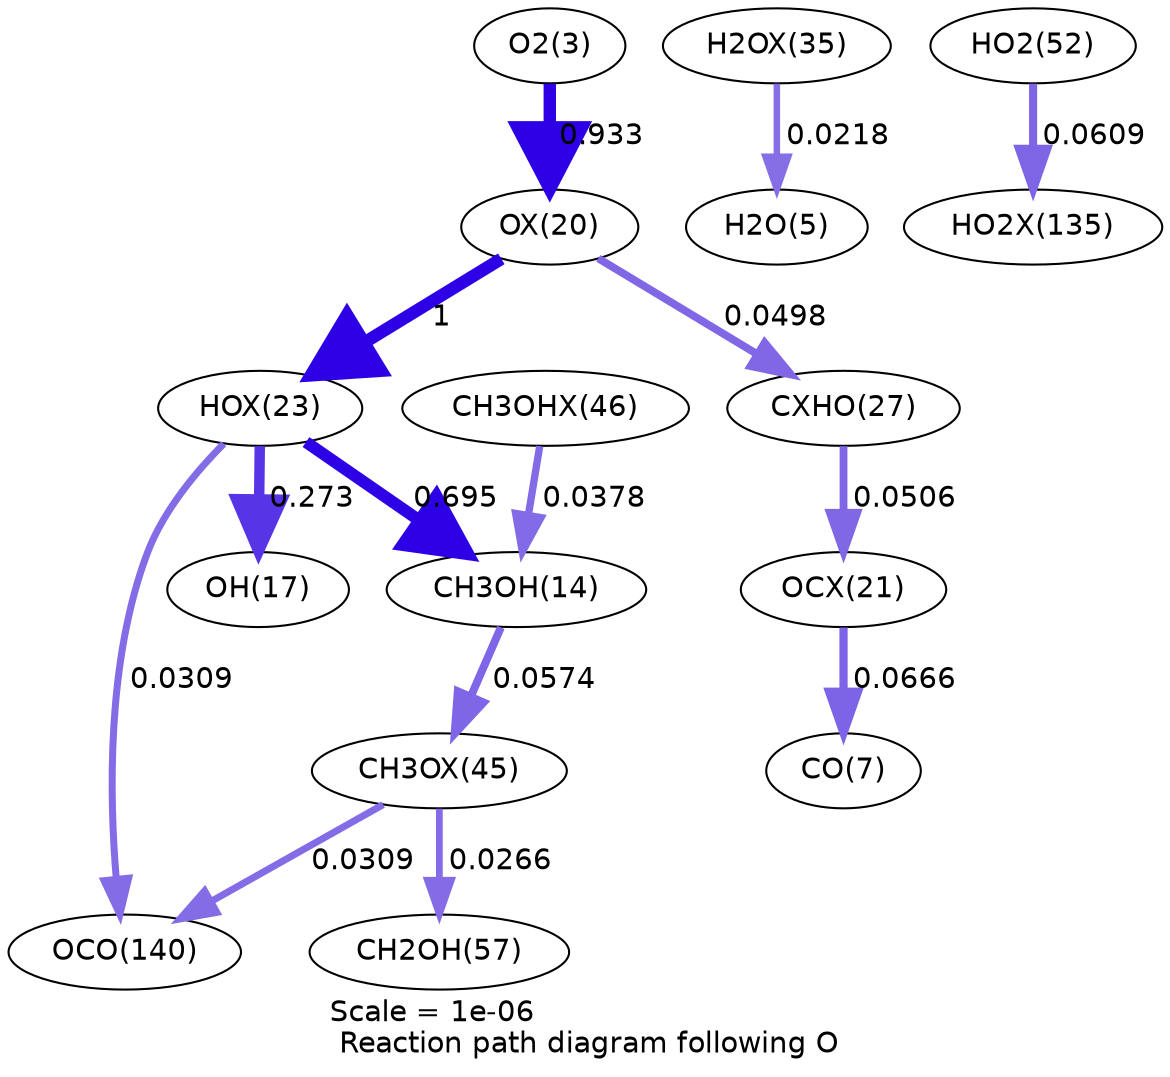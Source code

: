 digraph reaction_paths {
center=1;
s5 -> s36[fontname="Helvetica", penwidth=5.95, arrowsize=2.97, color="0.7, 1.43, 0.9"
, label=" 0.933"];
s36 -> s39[fontname="Helvetica", penwidth=6, arrowsize=3, color="0.7, 1.5, 0.9"
, label=" 1"];
s36 -> s42[fontname="Helvetica", penwidth=3.74, arrowsize=1.87, color="0.7, 0.55, 0.9"
, label=" 0.0498"];
s39 -> s16[fontname="Helvetica", penwidth=5.73, arrowsize=2.86, color="0.7, 1.2, 0.9"
, label=" 0.695"];
s39 -> s19[fontname="Helvetica", penwidth=5.02, arrowsize=2.51, color="0.7, 0.773, 0.9"
, label=" 0.273"];
s39 -> s28[fontname="Helvetica", penwidth=3.37, arrowsize=1.69, color="0.7, 0.531, 0.9"
, label=" 0.0309"];
s53 -> s16[fontname="Helvetica", penwidth=3.53, arrowsize=1.76, color="0.7, 0.538, 0.9"
, label=" 0.0378"];
s16 -> s52[fontname="Helvetica", penwidth=3.84, arrowsize=1.92, color="0.7, 0.557, 0.9"
, label=" 0.0574"];
s45 -> s7[fontname="Helvetica", penwidth=3.11, arrowsize=1.56, color="0.7, 0.522, 0.9"
, label=" 0.0218"];
s52 -> s28[fontname="Helvetica", penwidth=3.37, arrowsize=1.69, color="0.7, 0.531, 0.9"
, label=" 0.0309"];
s52 -> s24[fontname="Helvetica", penwidth=3.26, arrowsize=1.63, color="0.7, 0.527, 0.9"
, label=" 0.0266"];
s21 -> s56[fontname="Helvetica", penwidth=3.89, arrowsize=1.94, color="0.7, 0.561, 0.9"
, label=" 0.0609"];
s37 -> s9[fontname="Helvetica", penwidth=3.95, arrowsize=1.98, color="0.7, 0.567, 0.9"
, label=" 0.0666"];
s42 -> s37[fontname="Helvetica", penwidth=3.75, arrowsize=1.87, color="0.7, 0.551, 0.9"
, label=" 0.0506"];
s5 [ fontname="Helvetica", label="O2(3)"];
s7 [ fontname="Helvetica", label="H2O(5)"];
s9 [ fontname="Helvetica", label="CO(7)"];
s16 [ fontname="Helvetica", label="CH3OH(14)"];
s19 [ fontname="Helvetica", label="OH(17)"];
s21 [ fontname="Helvetica", label="HO2(52)"];
s24 [ fontname="Helvetica", label="CH2OH(57)"];
s28 [ fontname="Helvetica", label="OCO(140)"];
s36 [ fontname="Helvetica", label="OX(20)"];
s37 [ fontname="Helvetica", label="OCX(21)"];
s39 [ fontname="Helvetica", label="HOX(23)"];
s42 [ fontname="Helvetica", label="CXHO(27)"];
s45 [ fontname="Helvetica", label="H2OX(35)"];
s52 [ fontname="Helvetica", label="CH3OX(45)"];
s53 [ fontname="Helvetica", label="CH3OHX(46)"];
s56 [ fontname="Helvetica", label="HO2X(135)"];
 label = "Scale = 1e-06\l Reaction path diagram following O";
 fontname = "Helvetica";
}
